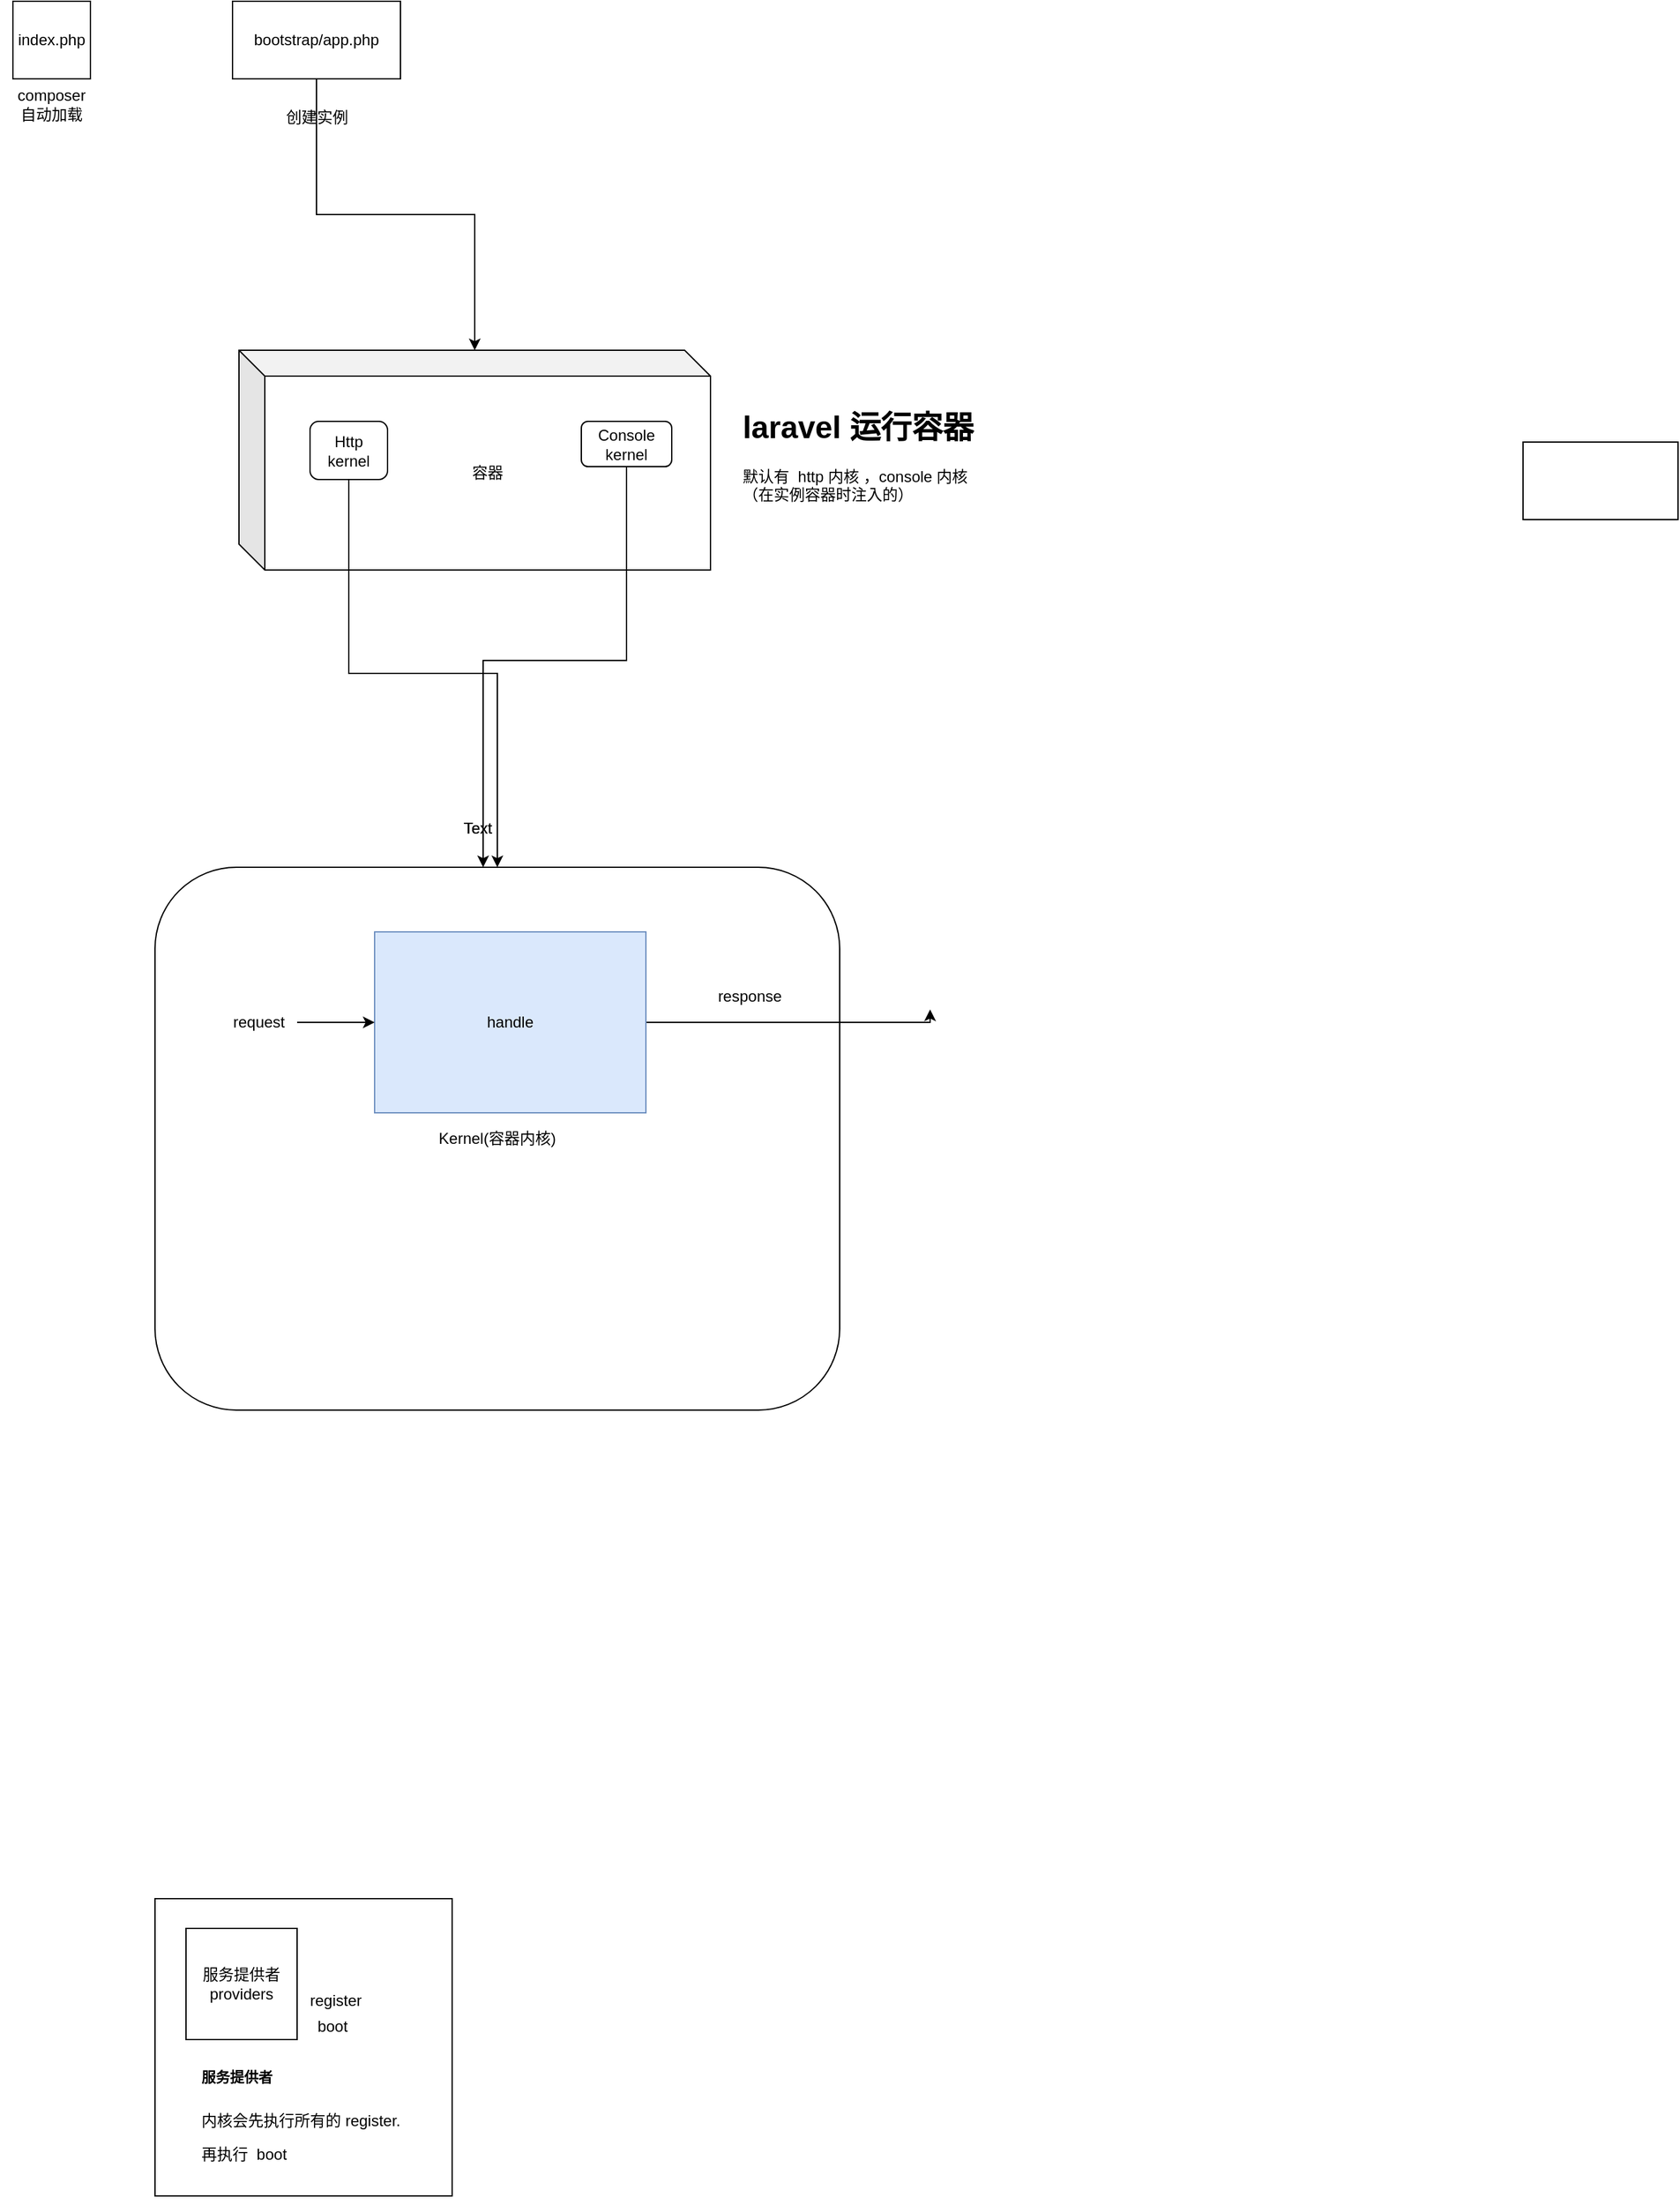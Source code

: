 <mxfile version="14.1.8" type="github">
  <diagram id="jYcRAxDgJYYIYYRb9l8G" name="Page-1">
    <mxGraphModel dx="1185" dy="635" grid="1" gridSize="23" guides="1" tooltips="1" connect="1" arrows="1" fold="1" page="1" pageScale="1" pageWidth="827" pageHeight="1169" math="0" shadow="0">
      <root>
        <mxCell id="0" />
        <mxCell id="1" parent="0" />
        <mxCell id="-JC5Y1mmU6ygiX1v_kIU-1" value="index.php" style="whiteSpace=wrap;html=1;aspect=fixed;" vertex="1" parent="1">
          <mxGeometry x="50" y="50" width="60" height="60" as="geometry" />
        </mxCell>
        <mxCell id="-JC5Y1mmU6ygiX1v_kIU-12" style="edgeStyle=orthogonalEdgeStyle;rounded=0;orthogonalLoop=1;jettySize=auto;html=1;" edge="1" parent="1" source="-JC5Y1mmU6ygiX1v_kIU-3" target="-JC5Y1mmU6ygiX1v_kIU-9">
          <mxGeometry relative="1" as="geometry" />
        </mxCell>
        <mxCell id="-JC5Y1mmU6ygiX1v_kIU-3" value="bootstrap/app.php" style="whiteSpace=wrap;html=1;" vertex="1" parent="1">
          <mxGeometry x="220" y="50" width="130" height="60" as="geometry" />
        </mxCell>
        <mxCell id="-JC5Y1mmU6ygiX1v_kIU-4" value="composer&lt;br&gt;自动加载" style="text;html=1;strokeColor=none;fillColor=none;align=center;verticalAlign=middle;whiteSpace=wrap;rounded=0;" vertex="1" parent="1">
          <mxGeometry x="40" y="120" width="80" height="20" as="geometry" />
        </mxCell>
        <mxCell id="-JC5Y1mmU6ygiX1v_kIU-7" value="创建实例&lt;br&gt;" style="text;html=1;align=center;verticalAlign=middle;resizable=0;points=[];autosize=1;" vertex="1" parent="1">
          <mxGeometry x="255" y="130" width="60" height="20" as="geometry" />
        </mxCell>
        <mxCell id="-JC5Y1mmU6ygiX1v_kIU-9" value="容器" style="shape=cube;whiteSpace=wrap;html=1;boundedLbl=1;backgroundOutline=1;darkOpacity=0.05;darkOpacity2=0.1;" vertex="1" parent="1">
          <mxGeometry x="225" y="320" width="365" height="170" as="geometry" />
        </mxCell>
        <mxCell id="-JC5Y1mmU6ygiX1v_kIU-20" style="edgeStyle=orthogonalEdgeStyle;rounded=0;orthogonalLoop=1;jettySize=auto;html=1;" edge="1" parent="1" source="-JC5Y1mmU6ygiX1v_kIU-14" target="-JC5Y1mmU6ygiX1v_kIU-19">
          <mxGeometry relative="1" as="geometry" />
        </mxCell>
        <mxCell id="-JC5Y1mmU6ygiX1v_kIU-14" value="Http kernel" style="rounded=1;whiteSpace=wrap;html=1;" vertex="1" parent="1">
          <mxGeometry x="280" y="375" width="60" height="45" as="geometry" />
        </mxCell>
        <mxCell id="-JC5Y1mmU6ygiX1v_kIU-21" style="edgeStyle=orthogonalEdgeStyle;rounded=0;orthogonalLoop=1;jettySize=auto;html=1;" edge="1" parent="1" source="-JC5Y1mmU6ygiX1v_kIU-15" target="-JC5Y1mmU6ygiX1v_kIU-19">
          <mxGeometry relative="1" as="geometry">
            <Array as="points">
              <mxPoint x="525" y="560" />
              <mxPoint x="414" y="560" />
            </Array>
          </mxGeometry>
        </mxCell>
        <mxCell id="-JC5Y1mmU6ygiX1v_kIU-15" value="Console kernel&lt;br&gt;" style="rounded=1;whiteSpace=wrap;html=1;" vertex="1" parent="1">
          <mxGeometry x="490" y="375" width="70" height="35" as="geometry" />
        </mxCell>
        <mxCell id="-JC5Y1mmU6ygiX1v_kIU-17" value="&lt;h1&gt;laravel 运行容器&lt;/h1&gt;&lt;div&gt;默认有&amp;nbsp; http 内核 ，console 内核&lt;/div&gt;&lt;div&gt;（在实例容器时注入的）&lt;/div&gt;" style="text;html=1;strokeColor=none;fillColor=none;spacing=5;spacingTop=-20;whiteSpace=wrap;overflow=hidden;rounded=0;" vertex="1" parent="1">
          <mxGeometry x="610" y="360" width="190" height="120" as="geometry" />
        </mxCell>
        <mxCell id="-JC5Y1mmU6ygiX1v_kIU-19" value="Kernel(容器内核)" style="rounded=1;whiteSpace=wrap;html=1;" vertex="1" parent="1">
          <mxGeometry x="160" y="720" width="530" height="420" as="geometry" />
        </mxCell>
        <mxCell id="-JC5Y1mmU6ygiX1v_kIU-30" style="edgeStyle=orthogonalEdgeStyle;rounded=0;orthogonalLoop=1;jettySize=auto;html=1;" edge="1" parent="1" source="-JC5Y1mmU6ygiX1v_kIU-23">
          <mxGeometry relative="1" as="geometry">
            <mxPoint x="760" y="830" as="targetPoint" />
            <Array as="points">
              <mxPoint x="760" y="840" />
            </Array>
          </mxGeometry>
        </mxCell>
        <mxCell id="-JC5Y1mmU6ygiX1v_kIU-23" value="handle&lt;br&gt;" style="whiteSpace=wrap;html=1;fillColor=#dae8fc;strokeColor=#6c8ebf;" vertex="1" parent="1">
          <mxGeometry x="330" y="770" width="210" height="140" as="geometry" />
        </mxCell>
        <mxCell id="-JC5Y1mmU6ygiX1v_kIU-25" value="Text" style="text;html=1;strokeColor=none;fillColor=none;align=center;verticalAlign=middle;whiteSpace=wrap;rounded=0;" vertex="1" parent="1">
          <mxGeometry x="390" y="680" width="40" height="20" as="geometry" />
        </mxCell>
        <mxCell id="-JC5Y1mmU6ygiX1v_kIU-26" value="Text" style="text;html=1;strokeColor=none;fillColor=none;align=center;verticalAlign=middle;whiteSpace=wrap;rounded=0;" vertex="1" parent="1">
          <mxGeometry x="390" y="680" width="40" height="20" as="geometry" />
        </mxCell>
        <mxCell id="-JC5Y1mmU6ygiX1v_kIU-32" style="edgeStyle=orthogonalEdgeStyle;rounded=0;orthogonalLoop=1;jettySize=auto;html=1;" edge="1" parent="1" source="-JC5Y1mmU6ygiX1v_kIU-27" target="-JC5Y1mmU6ygiX1v_kIU-23">
          <mxGeometry relative="1" as="geometry" />
        </mxCell>
        <mxCell id="-JC5Y1mmU6ygiX1v_kIU-27" value="request" style="text;html=1;align=center;verticalAlign=middle;resizable=0;points=[];autosize=1;" vertex="1" parent="1">
          <mxGeometry x="210" y="830" width="60" height="20" as="geometry" />
        </mxCell>
        <mxCell id="-JC5Y1mmU6ygiX1v_kIU-31" value="response&lt;br&gt;" style="text;html=1;align=center;verticalAlign=middle;resizable=0;points=[];autosize=1;" vertex="1" parent="1">
          <mxGeometry x="590" y="810" width="60" height="20" as="geometry" />
        </mxCell>
        <mxCell id="-JC5Y1mmU6ygiX1v_kIU-839" value="" style="whiteSpace=wrap;html=1;" vertex="1" parent="1">
          <mxGeometry x="1219" y="391" width="120" height="60" as="geometry" />
        </mxCell>
        <mxCell id="-JC5Y1mmU6ygiX1v_kIU-847" value="" style="whiteSpace=wrap;html=1;aspect=fixed;" vertex="1" parent="1">
          <mxGeometry x="160" y="1518" width="230" height="230" as="geometry" />
        </mxCell>
        <mxCell id="-JC5Y1mmU6ygiX1v_kIU-849" value="服务提供者&lt;br&gt;providers" style="whiteSpace=wrap;html=1;aspect=fixed;" vertex="1" parent="1">
          <mxGeometry x="184" y="1541" width="86" height="86" as="geometry" />
        </mxCell>
        <mxCell id="-JC5Y1mmU6ygiX1v_kIU-850" value="register" style="text;html=1;strokeColor=none;fillColor=none;align=center;verticalAlign=middle;whiteSpace=wrap;rounded=0;" vertex="1" parent="1">
          <mxGeometry x="280" y="1587" width="40" height="20" as="geometry" />
        </mxCell>
        <mxCell id="-JC5Y1mmU6ygiX1v_kIU-851" value="boot&lt;br&gt;" style="text;html=1;align=center;verticalAlign=middle;resizable=0;points=[];autosize=1;" vertex="1" parent="1">
          <mxGeometry x="274" y="1605.5" width="46" height="23" as="geometry" />
        </mxCell>
        <mxCell id="-JC5Y1mmU6ygiX1v_kIU-852" value="&lt;h1&gt;&lt;span style=&quot;font-size: 11px&quot;&gt;服务提供者&lt;/span&gt;&lt;/h1&gt;&lt;p&gt;内核会先执行所有的 register.&amp;nbsp;&lt;/p&gt;&lt;p&gt;再执行&amp;nbsp; boot&amp;nbsp; &amp;nbsp;&lt;/p&gt;" style="text;html=1;strokeColor=none;fillColor=none;spacing=5;spacingTop=-20;whiteSpace=wrap;overflow=hidden;rounded=0;" vertex="1" parent="1">
          <mxGeometry x="191" y="1632" width="188" height="122" as="geometry" />
        </mxCell>
      </root>
    </mxGraphModel>
  </diagram>
</mxfile>
